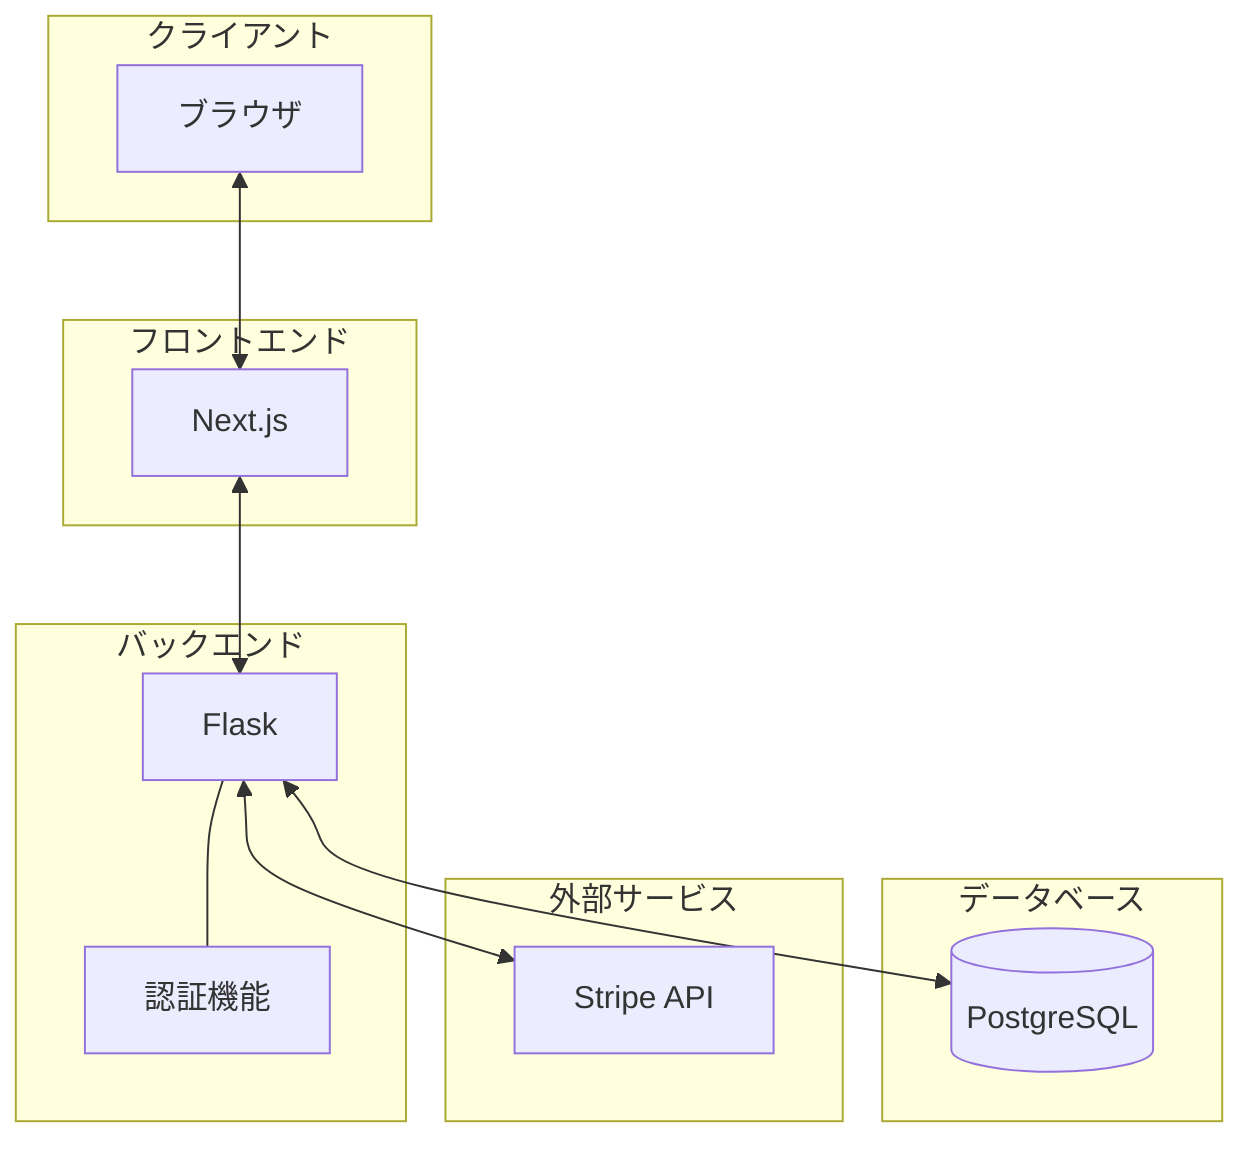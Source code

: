graph TB
    subgraph "クライアント"
        A[ブラウザ]
    end

    subgraph "フロントエンド"
        B[Next.js]
    end

    subgraph "バックエンド"
        C[Flask]
        D[認証機能]
    end

    subgraph "データベース"
        E[(PostgreSQL)]
    end

    subgraph "外部サービス"
        F[Stripe API]
    end

    A <--> B
    B <--> C
    C --- D
    C <--> E
    C <--> F
